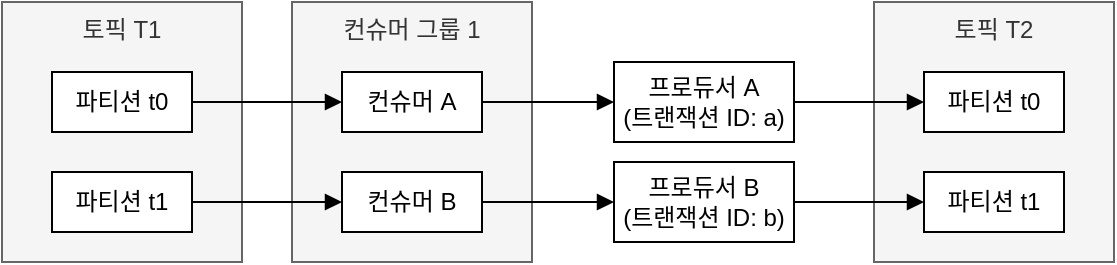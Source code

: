 <mxfile version="25.0.2">
  <diagram name="Page-1" id="imKJ8PHMgcA4e_GPMxu7">
    <mxGraphModel dx="1114" dy="821" grid="1" gridSize="10" guides="1" tooltips="1" connect="1" arrows="1" fold="1" page="1" pageScale="1" pageWidth="827" pageHeight="1169" math="0" shadow="0">
      <root>
        <mxCell id="0" />
        <mxCell id="1" parent="0" />
        <mxCell id="0UHO6VFlmRDDl_8HCdko-12" value="토픽 T2" style="rounded=0;whiteSpace=wrap;html=1;verticalAlign=top;fillColor=#f5f5f5;fontColor=#333333;strokeColor=#666666;" vertex="1" parent="1">
          <mxGeometry x="521" y="110" width="120" height="130" as="geometry" />
        </mxCell>
        <mxCell id="0UHO6VFlmRDDl_8HCdko-9" value="컨슈머 그룹 1" style="rounded=0;whiteSpace=wrap;html=1;verticalAlign=top;fillColor=#f5f5f5;fontColor=#333333;strokeColor=#666666;" vertex="1" parent="1">
          <mxGeometry x="230" y="110" width="120" height="130" as="geometry" />
        </mxCell>
        <mxCell id="0UHO6VFlmRDDl_8HCdko-8" value="토픽 T1" style="rounded=0;whiteSpace=wrap;html=1;verticalAlign=top;fillColor=#f5f5f5;fontColor=#333333;strokeColor=#666666;" vertex="1" parent="1">
          <mxGeometry x="85" y="110" width="120" height="130" as="geometry" />
        </mxCell>
        <mxCell id="0UHO6VFlmRDDl_8HCdko-15" style="edgeStyle=orthogonalEdgeStyle;rounded=0;orthogonalLoop=1;jettySize=auto;html=1;endArrow=block;endFill=1;" edge="1" parent="1" source="0UHO6VFlmRDDl_8HCdko-1" target="0UHO6VFlmRDDl_8HCdko-3">
          <mxGeometry relative="1" as="geometry" />
        </mxCell>
        <mxCell id="0UHO6VFlmRDDl_8HCdko-1" value="파티션 t0" style="rounded=0;whiteSpace=wrap;html=1;" vertex="1" parent="1">
          <mxGeometry x="110" y="145" width="70" height="30" as="geometry" />
        </mxCell>
        <mxCell id="0UHO6VFlmRDDl_8HCdko-16" style="edgeStyle=orthogonalEdgeStyle;rounded=0;orthogonalLoop=1;jettySize=auto;html=1;entryX=0;entryY=0.5;entryDx=0;entryDy=0;endArrow=block;endFill=1;" edge="1" parent="1" source="0UHO6VFlmRDDl_8HCdko-2" target="0UHO6VFlmRDDl_8HCdko-4">
          <mxGeometry relative="1" as="geometry" />
        </mxCell>
        <mxCell id="0UHO6VFlmRDDl_8HCdko-2" value="파티션 t1" style="rounded=0;whiteSpace=wrap;html=1;" vertex="1" parent="1">
          <mxGeometry x="110" y="195" width="70" height="30" as="geometry" />
        </mxCell>
        <mxCell id="0UHO6VFlmRDDl_8HCdko-10" style="rounded=0;orthogonalLoop=1;jettySize=auto;html=1;entryX=0;entryY=0.5;entryDx=0;entryDy=0;endArrow=block;endFill=1;" edge="1" parent="1" source="0UHO6VFlmRDDl_8HCdko-3" target="0UHO6VFlmRDDl_8HCdko-5">
          <mxGeometry relative="1" as="geometry" />
        </mxCell>
        <mxCell id="0UHO6VFlmRDDl_8HCdko-3" value="컨슈머 A" style="rounded=0;whiteSpace=wrap;html=1;" vertex="1" parent="1">
          <mxGeometry x="255" y="145" width="70" height="30" as="geometry" />
        </mxCell>
        <mxCell id="0UHO6VFlmRDDl_8HCdko-11" style="rounded=0;orthogonalLoop=1;jettySize=auto;html=1;endArrow=block;endFill=1;" edge="1" parent="1" source="0UHO6VFlmRDDl_8HCdko-4" target="0UHO6VFlmRDDl_8HCdko-7">
          <mxGeometry relative="1" as="geometry" />
        </mxCell>
        <mxCell id="0UHO6VFlmRDDl_8HCdko-4" value="컨슈머 B" style="rounded=0;whiteSpace=wrap;html=1;" vertex="1" parent="1">
          <mxGeometry x="255" y="195" width="70" height="30" as="geometry" />
        </mxCell>
        <mxCell id="0UHO6VFlmRDDl_8HCdko-17" style="rounded=0;orthogonalLoop=1;jettySize=auto;html=1;entryX=0;entryY=0.5;entryDx=0;entryDy=0;endArrow=block;endFill=1;" edge="1" parent="1" source="0UHO6VFlmRDDl_8HCdko-5" target="0UHO6VFlmRDDl_8HCdko-13">
          <mxGeometry relative="1" as="geometry" />
        </mxCell>
        <mxCell id="0UHO6VFlmRDDl_8HCdko-5" value="프로듀서 A&lt;div&gt;(트랜잭션 ID: a)&lt;/div&gt;" style="rounded=0;whiteSpace=wrap;html=1;" vertex="1" parent="1">
          <mxGeometry x="391" y="140" width="90" height="40" as="geometry" />
        </mxCell>
        <mxCell id="0UHO6VFlmRDDl_8HCdko-18" style="rounded=0;orthogonalLoop=1;jettySize=auto;html=1;entryX=0;entryY=0.5;entryDx=0;entryDy=0;endArrow=block;endFill=1;" edge="1" parent="1" source="0UHO6VFlmRDDl_8HCdko-7" target="0UHO6VFlmRDDl_8HCdko-14">
          <mxGeometry relative="1" as="geometry" />
        </mxCell>
        <mxCell id="0UHO6VFlmRDDl_8HCdko-7" value="프로듀서 B&lt;div&gt;(트랜잭션 ID: b)&lt;/div&gt;" style="rounded=0;whiteSpace=wrap;html=1;" vertex="1" parent="1">
          <mxGeometry x="391" y="190" width="90" height="40" as="geometry" />
        </mxCell>
        <mxCell id="0UHO6VFlmRDDl_8HCdko-13" value="파티션 t0" style="rounded=0;whiteSpace=wrap;html=1;" vertex="1" parent="1">
          <mxGeometry x="546" y="145" width="70" height="30" as="geometry" />
        </mxCell>
        <mxCell id="0UHO6VFlmRDDl_8HCdko-14" value="파티션 t1" style="rounded=0;whiteSpace=wrap;html=1;" vertex="1" parent="1">
          <mxGeometry x="546" y="195" width="70" height="30" as="geometry" />
        </mxCell>
      </root>
    </mxGraphModel>
  </diagram>
</mxfile>
